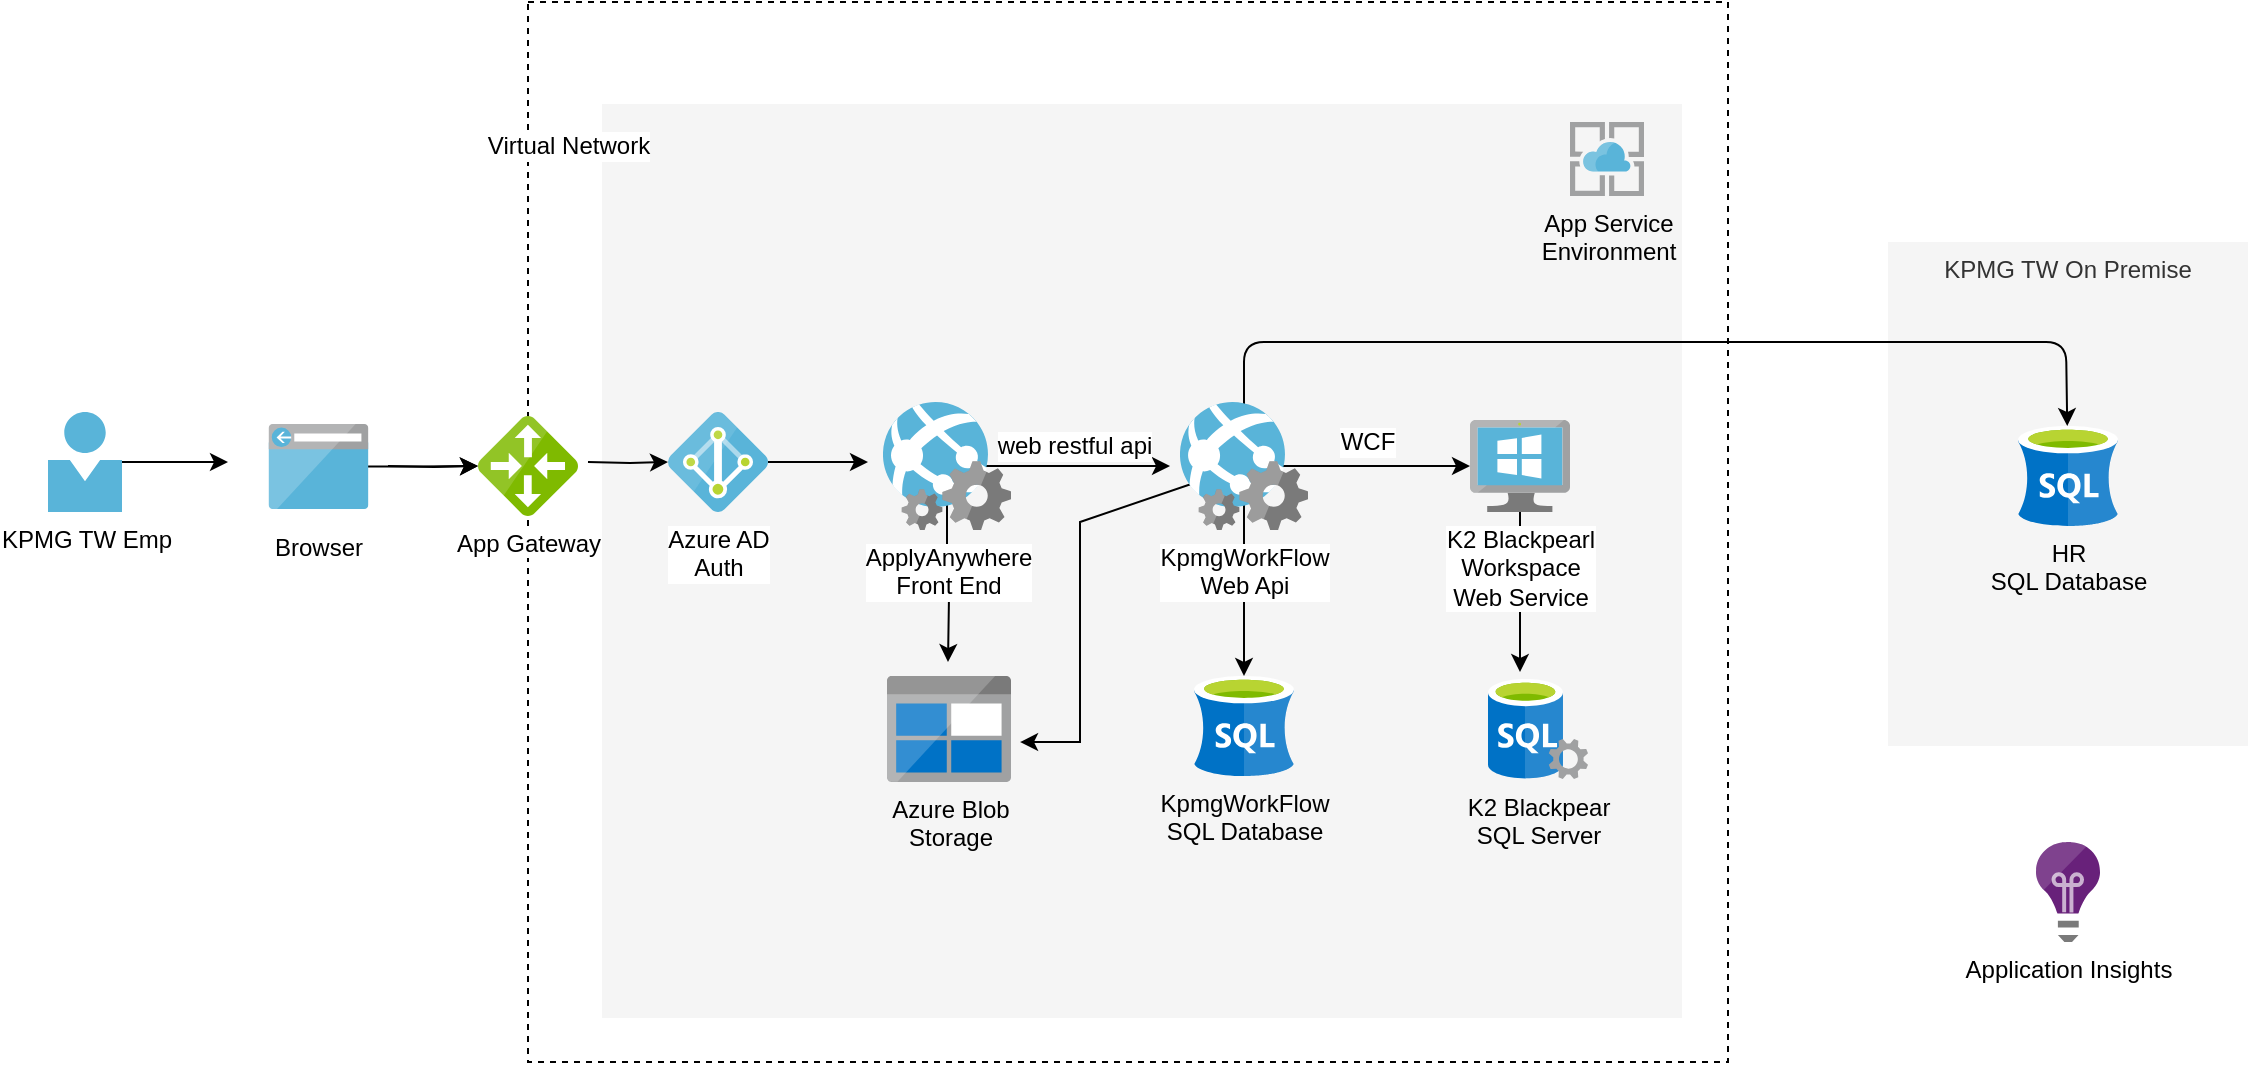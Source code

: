 <mxfile version="12.2.7" type="github" pages="2">
  <diagram id="WI9T0HZ2pTsCkuznbFz-" name="Page-1">
    <mxGraphModel dx="1391" dy="805" grid="1" gridSize="10" guides="1" tooltips="1" connect="1" arrows="1" fold="1" page="1" pageScale="1" pageWidth="1169" pageHeight="827" math="0" shadow="0">
      <root>
        <mxCell id="0"/>
        <mxCell id="1" parent="0"/>
        <mxCell id="lvaCASJLjp-fSjR-ahG0-70" value="" style="rounded=0;whiteSpace=wrap;html=1;labelBackgroundColor=#ffffff;fillColor=none;dashed=1;" vertex="1" parent="1">
          <mxGeometry x="290" y="148" width="600" height="530" as="geometry"/>
        </mxCell>
        <mxCell id="AcxdMaKK0mU5kZiv2lnr-4" value="" style="rounded=0;whiteSpace=wrap;html=1;fillColor=#f5f5f5;strokeColor=none;fontColor=#333333;verticalAlign=top;direction=south;" parent="1" vertex="1">
          <mxGeometry x="327" y="199" width="540" height="457" as="geometry"/>
        </mxCell>
        <mxCell id="lvaCASJLjp-fSjR-ahG0-18" value="" style="edgeStyle=orthogonalEdgeStyle;rounded=0;orthogonalLoop=1;jettySize=auto;html=1;entryX=-0.078;entryY=0.5;entryDx=0;entryDy=0;entryPerimeter=0;" edge="1" parent="1" source="AcxdMaKK0mU5kZiv2lnr-6" target="lvaCASJLjp-fSjR-ahG0-8">
          <mxGeometry relative="1" as="geometry">
            <mxPoint x="499.5" y="524" as="targetPoint"/>
          </mxGeometry>
        </mxCell>
        <mxCell id="lvaCASJLjp-fSjR-ahG0-37" value="" style="edgeStyle=orthogonalEdgeStyle;rounded=0;orthogonalLoop=1;jettySize=auto;html=1;" edge="1" parent="1" source="AcxdMaKK0mU5kZiv2lnr-6">
          <mxGeometry relative="1" as="geometry">
            <mxPoint x="500" y="478" as="targetPoint"/>
          </mxGeometry>
        </mxCell>
        <mxCell id="AcxdMaKK0mU5kZiv2lnr-6" value="ApplyAnywhere&lt;br&gt;Front End" style="aspect=fixed;html=1;perimeter=none;align=center;shadow=0;dashed=0;image;fontSize=12;image=img/lib/mscae/WebApp_WebJobs.svg;labelBackgroundColor=#ffffff;" parent="1" vertex="1">
          <mxGeometry x="467.5" y="348" width="64" height="64" as="geometry"/>
        </mxCell>
        <mxCell id="AcxdMaKK0mU5kZiv2lnr-9" value="Azure Blob&lt;br&gt;Storage&lt;br&gt;" style="aspect=fixed;html=1;perimeter=none;align=center;shadow=0;dashed=0;image;fontSize=12;image=img/lib/mscae/BlobBlock.svg;labelBackgroundColor=none;direction=east;" parent="1" vertex="1">
          <mxGeometry x="469.5" y="485" width="62" height="53" as="geometry"/>
        </mxCell>
        <mxCell id="lvaCASJLjp-fSjR-ahG0-72" value="" style="edgeStyle=orthogonalEdgeStyle;rounded=0;orthogonalLoop=1;jettySize=auto;html=1;" edge="1" parent="1" target="lvaCASJLjp-fSjR-ahG0-71">
          <mxGeometry relative="1" as="geometry">
            <mxPoint x="220" y="380" as="sourcePoint"/>
          </mxGeometry>
        </mxCell>
        <mxCell id="lvaCASJLjp-fSjR-ahG0-73" value="" style="edgeStyle=orthogonalEdgeStyle;rounded=0;orthogonalLoop=1;jettySize=auto;html=1;" edge="1" parent="1" source="AcxdMaKK0mU5kZiv2lnr-12" target="lvaCASJLjp-fSjR-ahG0-71">
          <mxGeometry relative="1" as="geometry"/>
        </mxCell>
        <mxCell id="AcxdMaKK0mU5kZiv2lnr-12" value="Browser" style="aspect=fixed;html=1;perimeter=none;align=center;shadow=0;dashed=0;image;fontSize=12;image=img/lib/mscae/Browser.svg;spacingTop=5;" parent="1" vertex="1">
          <mxGeometry x="160.25" y="359" width="50" height="42.5" as="geometry"/>
        </mxCell>
        <mxCell id="lvaCASJLjp-fSjR-ahG0-28" value="" style="edgeStyle=orthogonalEdgeStyle;rounded=0;orthogonalLoop=1;jettySize=auto;html=1;" edge="1" parent="1" target="lvaCASJLjp-fSjR-ahG0-21">
          <mxGeometry relative="1" as="geometry">
            <mxPoint x="320" y="378" as="sourcePoint"/>
            <mxPoint x="380" y="403" as="targetPoint"/>
          </mxGeometry>
        </mxCell>
        <mxCell id="lvaCASJLjp-fSjR-ahG0-34" value="" style="edgeStyle=orthogonalEdgeStyle;rounded=0;orthogonalLoop=1;jettySize=auto;html=1;" edge="1" parent="1" source="lvaCASJLjp-fSjR-ahG0-5">
          <mxGeometry relative="1" as="geometry">
            <mxPoint x="786" y="483" as="targetPoint"/>
          </mxGeometry>
        </mxCell>
        <mxCell id="lvaCASJLjp-fSjR-ahG0-5" value="K2 Blackpearl&lt;br&gt;Workspace&lt;br&gt;Web Service" style="aspect=fixed;html=1;points=[];align=center;image;fontSize=12;image=img/lib/mscae/VirtualMachineWindows.svg;labelBackgroundColor=#ffffff;" vertex="1" parent="1">
          <mxGeometry x="761" y="357" width="50" height="46" as="geometry"/>
        </mxCell>
        <mxCell id="lvaCASJLjp-fSjR-ahG0-14" value="" style="edgeStyle=orthogonalEdgeStyle;rounded=0;orthogonalLoop=1;jettySize=auto;html=1;" edge="1" parent="1" source="lvaCASJLjp-fSjR-ahG0-8" target="lvaCASJLjp-fSjR-ahG0-5">
          <mxGeometry relative="1" as="geometry">
            <mxPoint x="648" y="524" as="targetPoint"/>
          </mxGeometry>
        </mxCell>
        <mxCell id="lvaCASJLjp-fSjR-ahG0-32" value="" style="edgeStyle=orthogonalEdgeStyle;rounded=0;orthogonalLoop=1;jettySize=auto;html=1;" edge="1" parent="1" source="lvaCASJLjp-fSjR-ahG0-8" target="lvaCASJLjp-fSjR-ahG0-20">
          <mxGeometry relative="1" as="geometry"/>
        </mxCell>
        <mxCell id="lvaCASJLjp-fSjR-ahG0-39" value="" style="edgeStyle=orthogonalEdgeStyle;rounded=0;orthogonalLoop=1;jettySize=auto;html=1;entryX=1.073;entryY=0.623;entryDx=0;entryDy=0;entryPerimeter=0;" edge="1" parent="1" source="lvaCASJLjp-fSjR-ahG0-8" target="AcxdMaKK0mU5kZiv2lnr-9">
          <mxGeometry relative="1" as="geometry">
            <mxPoint x="648" y="236" as="targetPoint"/>
            <Array as="points">
              <mxPoint x="566" y="408"/>
              <mxPoint x="566" y="518"/>
            </Array>
          </mxGeometry>
        </mxCell>
        <mxCell id="lvaCASJLjp-fSjR-ahG0-19" value="K2 Blackpear&lt;br&gt;SQL Server" style="aspect=fixed;html=1;points=[];align=center;image;fontSize=12;image=img/lib/mscae/SQL_Servers.svg;labelBackgroundColor=none;" vertex="1" parent="1">
          <mxGeometry x="770" y="486.5" width="50" height="50" as="geometry"/>
        </mxCell>
        <mxCell id="lvaCASJLjp-fSjR-ahG0-20" value="KpmgWorkFlow&lt;br&gt;SQL Database" style="aspect=fixed;html=1;points=[];align=center;image;fontSize=12;image=img/lib/mscae/dep/SQL_Server_Stretch_DB.svg;labelBackgroundColor=none;" vertex="1" parent="1">
          <mxGeometry x="623" y="485" width="50" height="50" as="geometry"/>
        </mxCell>
        <mxCell id="lvaCASJLjp-fSjR-ahG0-52" value="" style="edgeStyle=orthogonalEdgeStyle;rounded=0;orthogonalLoop=1;jettySize=auto;html=1;" edge="1" parent="1" source="lvaCASJLjp-fSjR-ahG0-21">
          <mxGeometry relative="1" as="geometry">
            <mxPoint x="460" y="378" as="targetPoint"/>
          </mxGeometry>
        </mxCell>
        <mxCell id="lvaCASJLjp-fSjR-ahG0-21" value="Azure AD&lt;br&gt;Auth" style="aspect=fixed;html=1;points=[];align=center;image;fontSize=12;image=img/lib/mscae/Active_Directory.svg;labelBackgroundColor=#ffffff;" vertex="1" parent="1">
          <mxGeometry x="360" y="353" width="50" height="50" as="geometry"/>
        </mxCell>
        <mxCell id="lvaCASJLjp-fSjR-ahG0-45" value="" style="edgeStyle=orthogonalEdgeStyle;rounded=0;orthogonalLoop=1;jettySize=auto;html=1;" edge="1" parent="1" source="lvaCASJLjp-fSjR-ahG0-22">
          <mxGeometry relative="1" as="geometry">
            <mxPoint x="140" y="378" as="targetPoint"/>
          </mxGeometry>
        </mxCell>
        <mxCell id="lvaCASJLjp-fSjR-ahG0-22" value="KPMG TW Emp" style="aspect=fixed;html=1;points=[];align=center;image;fontSize=12;image=img/lib/mscae/Person.svg;labelBackgroundColor=none;" vertex="1" parent="1">
          <mxGeometry x="50" y="353" width="37" height="50" as="geometry"/>
        </mxCell>
        <mxCell id="lvaCASJLjp-fSjR-ahG0-24" value="App Service&lt;br&gt;Environment" style="aspect=fixed;html=1;points=[];align=center;image;fontSize=12;image=img/lib/mscae/App_Service.svg;labelBackgroundColor=none;" vertex="1" parent="1">
          <mxGeometry x="811" y="208" width="37" height="37" as="geometry"/>
        </mxCell>
        <mxCell id="lvaCASJLjp-fSjR-ahG0-40" value="KPMG TW On Premise" style="rounded=0;whiteSpace=wrap;html=1;fillColor=#f5f5f5;strokeColor=none;fontColor=#333333;verticalAlign=top;direction=south;" vertex="1" parent="1">
          <mxGeometry x="970" y="268" width="180" height="252" as="geometry"/>
        </mxCell>
        <mxCell id="lvaCASJLjp-fSjR-ahG0-57" value="WCF" style="text;html=1;strokeColor=none;fillColor=none;align=center;verticalAlign=middle;whiteSpace=wrap;rounded=0;labelBackgroundColor=#ffffff;" vertex="1" parent="1">
          <mxGeometry x="690" y="358" width="40" height="20" as="geometry"/>
        </mxCell>
        <mxCell id="lvaCASJLjp-fSjR-ahG0-58" value="web restful api" style="text;html=1;strokeColor=none;fillColor=none;align=center;verticalAlign=middle;whiteSpace=wrap;rounded=0;labelBackgroundColor=#ffffff;" vertex="1" parent="1">
          <mxGeometry x="518" y="360" width="91" height="20" as="geometry"/>
        </mxCell>
        <mxCell id="lvaCASJLjp-fSjR-ahG0-71" value="App Gateway" style="aspect=fixed;html=1;points=[];align=center;image;fontSize=12;image=img/lib/mscae/Local_Network_Gateways.svg;dashed=1;labelBackgroundColor=#ffffff;fillColor=none;" vertex="1" parent="1">
          <mxGeometry x="265" y="355" width="50" height="50" as="geometry"/>
        </mxCell>
        <mxCell id="lvaCASJLjp-fSjR-ahG0-74" value="Virtual Network" style="text;html=1;strokeColor=none;fillColor=none;align=center;verticalAlign=middle;whiteSpace=wrap;rounded=0;dashed=1;labelBackgroundColor=#ffffff;" vertex="1" parent="1">
          <mxGeometry x="263.5" y="210" width="93" height="20" as="geometry"/>
        </mxCell>
        <mxCell id="lvaCASJLjp-fSjR-ahG0-81" value="HR&lt;br&gt;SQL Database" style="aspect=fixed;html=1;points=[];align=center;image;fontSize=12;image=img/lib/mscae/dep/SQL_Server_Stretch_DB.svg;labelBackgroundColor=none;" vertex="1" parent="1">
          <mxGeometry x="1035" y="360" width="50" height="50" as="geometry"/>
        </mxCell>
        <mxCell id="lvaCASJLjp-fSjR-ahG0-85" value="" style="endArrow=classic;html=1;" edge="1" parent="1" source="lvaCASJLjp-fSjR-ahG0-8" target="lvaCASJLjp-fSjR-ahG0-81">
          <mxGeometry width="50" height="50" relative="1" as="geometry">
            <mxPoint x="30" y="748" as="sourcePoint"/>
            <mxPoint x="80" y="698" as="targetPoint"/>
            <Array as="points">
              <mxPoint x="648" y="318"/>
              <mxPoint x="1059" y="318"/>
            </Array>
          </mxGeometry>
        </mxCell>
        <mxCell id="lvaCASJLjp-fSjR-ahG0-8" value="KpmgWorkFlow&lt;br&gt;Web Api" style="aspect=fixed;html=1;perimeter=none;align=center;shadow=0;dashed=0;image;fontSize=12;image=img/lib/mscae/WebApp_WebJobs.svg;labelBackgroundColor=#ffffff;" vertex="1" parent="1">
          <mxGeometry x="616" y="348" width="64" height="64" as="geometry"/>
        </mxCell>
        <mxCell id="5PH30aPsPjQZAiX1bgCx-1" value="Application Insights" style="aspect=fixed;html=1;points=[];align=center;image;fontSize=12;image=img/lib/mscae/Application_Insights.svg;dashed=1;labelBackgroundColor=#ffffff;fillColor=none;" vertex="1" parent="1">
          <mxGeometry x="1044" y="568" width="32" height="50" as="geometry"/>
        </mxCell>
      </root>
    </mxGraphModel>
  </diagram>
  <diagram id="HytrqFQPtinqaR7rAQq8" name="Page-2">
    <mxGraphModel dx="1391" dy="805" grid="1" gridSize="10" guides="1" tooltips="1" connect="1" arrows="1" fold="1" page="1" pageScale="1" pageWidth="850" pageHeight="1100" math="0" shadow="0">
      <root>
        <mxCell id="L5A2PCmOKvRyw3RFonAS-0"/>
        <mxCell id="L5A2PCmOKvRyw3RFonAS-1" parent="L5A2PCmOKvRyw3RFonAS-0"/>
        <mxCell id="xvHnMex4xPKi_8IZawSf-0" value="" style="rounded=0;whiteSpace=wrap;html=1;labelBackgroundColor=#ffffff;fillColor=none;dashed=1;" vertex="1" parent="L5A2PCmOKvRyw3RFonAS-1">
          <mxGeometry x="290" y="250" width="600" height="530" as="geometry"/>
        </mxCell>
        <mxCell id="xvHnMex4xPKi_8IZawSf-1" value="" style="rounded=0;whiteSpace=wrap;html=1;fillColor=#f5f5f5;strokeColor=none;fontColor=#333333;verticalAlign=top;direction=south;" vertex="1" parent="L5A2PCmOKvRyw3RFonAS-1">
          <mxGeometry x="327" y="301" width="540" height="457" as="geometry"/>
        </mxCell>
        <mxCell id="xvHnMex4xPKi_8IZawSf-2" value="Preview&lt;br&gt;Monitoring&lt;br&gt;" style="aspect=fixed;html=1;perimeter=none;align=center;shadow=0;dashed=0;image;fontSize=12;image=img/lib/mscae/TaskVM.svg;" vertex="1" parent="L5A2PCmOKvRyw3RFonAS-1">
          <mxGeometry x="340" y="20" width="63" height="60" as="geometry"/>
        </mxCell>
        <mxCell id="xvHnMex4xPKi_8IZawSf-3" value="" style="edgeStyle=orthogonalEdgeStyle;rounded=0;orthogonalLoop=1;jettySize=auto;html=1;entryX=-0.078;entryY=0.5;entryDx=0;entryDy=0;entryPerimeter=0;" edge="1" parent="L5A2PCmOKvRyw3RFonAS-1" source="xvHnMex4xPKi_8IZawSf-5" target="xvHnMex4xPKi_8IZawSf-35">
          <mxGeometry relative="1" as="geometry">
            <mxPoint x="499.5" y="626" as="targetPoint"/>
          </mxGeometry>
        </mxCell>
        <mxCell id="xvHnMex4xPKi_8IZawSf-4" value="" style="edgeStyle=orthogonalEdgeStyle;rounded=0;orthogonalLoop=1;jettySize=auto;html=1;" edge="1" parent="L5A2PCmOKvRyw3RFonAS-1" source="xvHnMex4xPKi_8IZawSf-5">
          <mxGeometry relative="1" as="geometry">
            <mxPoint x="500" y="580" as="targetPoint"/>
          </mxGeometry>
        </mxCell>
        <mxCell id="xvHnMex4xPKi_8IZawSf-5" value="ApplyAnywhere&lt;br&gt;Front End" style="aspect=fixed;html=1;perimeter=none;align=center;shadow=0;dashed=0;image;fontSize=12;image=img/lib/mscae/WebApp_WebJobs.svg;labelBackgroundColor=#ffffff;" vertex="1" parent="L5A2PCmOKvRyw3RFonAS-1">
          <mxGeometry x="467.5" y="450" width="64" height="64" as="geometry"/>
        </mxCell>
        <mxCell id="xvHnMex4xPKi_8IZawSf-6" value="Azure Blob&lt;br&gt;Storage&lt;br&gt;" style="aspect=fixed;html=1;perimeter=none;align=center;shadow=0;dashed=0;image;fontSize=12;image=img/lib/mscae/BlobBlock.svg;labelBackgroundColor=none;direction=east;" vertex="1" parent="L5A2PCmOKvRyw3RFonAS-1">
          <mxGeometry x="469.5" y="587" width="62" height="53" as="geometry"/>
        </mxCell>
        <mxCell id="xvHnMex4xPKi_8IZawSf-7" value="Multi-Protocol&lt;br&gt;Dynamic &lt;br&gt;Packaging/&lt;br&gt;Multi-DRM&lt;br&gt;" style="aspect=fixed;html=1;perimeter=none;align=center;shadow=0;dashed=0;image;fontSize=12;image=img/lib/mscae/VPN_Gateway.svg;" vertex="1" parent="L5A2PCmOKvRyw3RFonAS-1">
          <mxGeometry x="478" y="10" width="45" height="50" as="geometry"/>
        </mxCell>
        <mxCell id="xvHnMex4xPKi_8IZawSf-8" value="Azure CDN" style="aspect=fixed;html=1;perimeter=none;align=center;shadow=0;dashed=0;image;fontSize=12;image=img/lib/mscae/Content_Delivery_Network.svg;" vertex="1" parent="L5A2PCmOKvRyw3RFonAS-1">
          <mxGeometry x="150" y="46.5" width="96" height="44" as="geometry"/>
        </mxCell>
        <mxCell id="xvHnMex4xPKi_8IZawSf-9" value="" style="edgeStyle=orthogonalEdgeStyle;rounded=0;orthogonalLoop=1;jettySize=auto;html=1;" edge="1" parent="L5A2PCmOKvRyw3RFonAS-1" target="xvHnMex4xPKi_8IZawSf-31">
          <mxGeometry relative="1" as="geometry">
            <mxPoint x="220" y="482" as="sourcePoint"/>
          </mxGeometry>
        </mxCell>
        <mxCell id="xvHnMex4xPKi_8IZawSf-10" value="" style="edgeStyle=orthogonalEdgeStyle;rounded=0;orthogonalLoop=1;jettySize=auto;html=1;" edge="1" parent="L5A2PCmOKvRyw3RFonAS-1" source="xvHnMex4xPKi_8IZawSf-11" target="xvHnMex4xPKi_8IZawSf-31">
          <mxGeometry relative="1" as="geometry"/>
        </mxCell>
        <mxCell id="xvHnMex4xPKi_8IZawSf-11" value="Browser" style="aspect=fixed;html=1;perimeter=none;align=center;shadow=0;dashed=0;image;fontSize=12;image=img/lib/mscae/Browser.svg;spacingTop=5;" vertex="1" parent="L5A2PCmOKvRyw3RFonAS-1">
          <mxGeometry x="160.25" y="461" width="50" height="42.5" as="geometry"/>
        </mxCell>
        <mxCell id="xvHnMex4xPKi_8IZawSf-12" value="" style="edgeStyle=orthogonalEdgeStyle;rounded=0;orthogonalLoop=1;jettySize=auto;html=1;" edge="1" parent="L5A2PCmOKvRyw3RFonAS-1" target="xvHnMex4xPKi_8IZawSf-24">
          <mxGeometry relative="1" as="geometry">
            <mxPoint x="320" y="480" as="sourcePoint"/>
            <mxPoint x="380" y="505" as="targetPoint"/>
          </mxGeometry>
        </mxCell>
        <mxCell id="xvHnMex4xPKi_8IZawSf-13" value="Cloud DRM&lt;br&gt;License / Key&lt;br&gt;Delivery Service&lt;br&gt;" style="aspect=fixed;html=1;perimeter=none;align=center;shadow=0;dashed=0;image;fontSize=12;image=img/lib/mscae/KeyVault.svg;spacingTop=3;" vertex="1" parent="L5A2PCmOKvRyw3RFonAS-1">
          <mxGeometry x="609" y="10" width="45" height="50" as="geometry"/>
        </mxCell>
        <mxCell id="xvHnMex4xPKi_8IZawSf-19" value="" style="edgeStyle=orthogonalEdgeStyle;rounded=0;orthogonalLoop=1;jettySize=auto;html=1;" edge="1" parent="L5A2PCmOKvRyw3RFonAS-1" source="xvHnMex4xPKi_8IZawSf-35" target="xvHnMex4xPKi_8IZawSf-22">
          <mxGeometry relative="1" as="geometry"/>
        </mxCell>
        <mxCell id="xvHnMex4xPKi_8IZawSf-20" value="" style="edgeStyle=orthogonalEdgeStyle;rounded=0;orthogonalLoop=1;jettySize=auto;html=1;entryX=1.073;entryY=0.623;entryDx=0;entryDy=0;entryPerimeter=0;" edge="1" parent="L5A2PCmOKvRyw3RFonAS-1" source="xvHnMex4xPKi_8IZawSf-35" target="xvHnMex4xPKi_8IZawSf-6">
          <mxGeometry relative="1" as="geometry">
            <mxPoint x="648" y="338" as="targetPoint"/>
            <Array as="points">
              <mxPoint x="566" y="510"/>
              <mxPoint x="566" y="620"/>
            </Array>
          </mxGeometry>
        </mxCell>
        <mxCell id="xvHnMex4xPKi_8IZawSf-22" value="KpmgWorkFlow&lt;br&gt;SQL Database" style="aspect=fixed;html=1;points=[];align=center;image;fontSize=12;image=img/lib/mscae/dep/SQL_Server_Stretch_DB.svg;labelBackgroundColor=none;" vertex="1" parent="L5A2PCmOKvRyw3RFonAS-1">
          <mxGeometry x="623" y="587" width="50" height="50" as="geometry"/>
        </mxCell>
        <mxCell id="xvHnMex4xPKi_8IZawSf-23" value="" style="edgeStyle=orthogonalEdgeStyle;rounded=0;orthogonalLoop=1;jettySize=auto;html=1;" edge="1" parent="L5A2PCmOKvRyw3RFonAS-1" source="xvHnMex4xPKi_8IZawSf-24">
          <mxGeometry relative="1" as="geometry">
            <mxPoint x="460" y="480" as="targetPoint"/>
          </mxGeometry>
        </mxCell>
        <mxCell id="xvHnMex4xPKi_8IZawSf-24" value="Azure AD&lt;br&gt;Auth" style="aspect=fixed;html=1;points=[];align=center;image;fontSize=12;image=img/lib/mscae/Active_Directory.svg;labelBackgroundColor=#ffffff;" vertex="1" parent="L5A2PCmOKvRyw3RFonAS-1">
          <mxGeometry x="360" y="455" width="50" height="50" as="geometry"/>
        </mxCell>
        <mxCell id="xvHnMex4xPKi_8IZawSf-25" value="" style="edgeStyle=orthogonalEdgeStyle;rounded=0;orthogonalLoop=1;jettySize=auto;html=1;" edge="1" parent="L5A2PCmOKvRyw3RFonAS-1" source="xvHnMex4xPKi_8IZawSf-26">
          <mxGeometry relative="1" as="geometry">
            <mxPoint x="140" y="480" as="targetPoint"/>
          </mxGeometry>
        </mxCell>
        <mxCell id="xvHnMex4xPKi_8IZawSf-26" value="KPMG TW Customer" style="aspect=fixed;html=1;points=[];align=center;image;fontSize=12;image=img/lib/mscae/Person.svg;labelBackgroundColor=none;" vertex="1" parent="L5A2PCmOKvRyw3RFonAS-1">
          <mxGeometry x="50" y="455" width="37" height="50" as="geometry"/>
        </mxCell>
        <mxCell id="xvHnMex4xPKi_8IZawSf-27" value="App Service&lt;br&gt;Environment" style="aspect=fixed;html=1;points=[];align=center;image;fontSize=12;image=img/lib/mscae/App_Service.svg;labelBackgroundColor=none;" vertex="1" parent="L5A2PCmOKvRyw3RFonAS-1">
          <mxGeometry x="811" y="310" width="37" height="37" as="geometry"/>
        </mxCell>
        <mxCell id="xvHnMex4xPKi_8IZawSf-28" value="KPMG TW On Premise" style="rounded=0;whiteSpace=wrap;html=1;fillColor=#f5f5f5;strokeColor=none;fontColor=#333333;verticalAlign=top;direction=south;" vertex="1" parent="L5A2PCmOKvRyw3RFonAS-1">
          <mxGeometry x="970" y="370" width="380" height="252" as="geometry"/>
        </mxCell>
        <mxCell id="xvHnMex4xPKi_8IZawSf-30" value="web restful api" style="text;html=1;strokeColor=none;fillColor=none;align=center;verticalAlign=middle;whiteSpace=wrap;rounded=0;labelBackgroundColor=#ffffff;" vertex="1" parent="L5A2PCmOKvRyw3RFonAS-1">
          <mxGeometry x="518" y="462" width="91" height="20" as="geometry"/>
        </mxCell>
        <mxCell id="xvHnMex4xPKi_8IZawSf-31" value="App Gateway" style="aspect=fixed;html=1;points=[];align=center;image;fontSize=12;image=img/lib/mscae/Local_Network_Gateways.svg;dashed=1;labelBackgroundColor=#ffffff;fillColor=none;" vertex="1" parent="L5A2PCmOKvRyw3RFonAS-1">
          <mxGeometry x="265" y="457" width="50" height="50" as="geometry"/>
        </mxCell>
        <mxCell id="xvHnMex4xPKi_8IZawSf-32" value="Virtual Network" style="text;html=1;strokeColor=none;fillColor=none;align=center;verticalAlign=middle;whiteSpace=wrap;rounded=0;dashed=1;labelBackgroundColor=#ffffff;" vertex="1" parent="L5A2PCmOKvRyw3RFonAS-1">
          <mxGeometry x="293.5" y="240" width="93" height="20" as="geometry"/>
        </mxCell>
        <mxCell id="xvHnMex4xPKi_8IZawSf-33" value="HR&lt;br&gt;SQL Database" style="aspect=fixed;html=1;points=[];align=center;image;fontSize=12;image=img/lib/mscae/dep/SQL_Server_Stretch_DB.svg;labelBackgroundColor=none;" vertex="1" parent="L5A2PCmOKvRyw3RFonAS-1">
          <mxGeometry x="1035" y="462" width="50" height="50" as="geometry"/>
        </mxCell>
        <mxCell id="xvHnMex4xPKi_8IZawSf-34" value="" style="endArrow=classic;html=1;" edge="1" parent="L5A2PCmOKvRyw3RFonAS-1" source="xvHnMex4xPKi_8IZawSf-35" target="xvHnMex4xPKi_8IZawSf-33">
          <mxGeometry width="50" height="50" relative="1" as="geometry">
            <mxPoint x="30" y="850" as="sourcePoint"/>
            <mxPoint x="80" y="800" as="targetPoint"/>
            <Array as="points">
              <mxPoint x="648" y="420"/>
              <mxPoint x="1059" y="420"/>
            </Array>
          </mxGeometry>
        </mxCell>
        <mxCell id="xvHnMex4xPKi_8IZawSf-35" value="KpmgWorkFlow&lt;br&gt;Web Api" style="aspect=fixed;html=1;perimeter=none;align=center;shadow=0;dashed=0;image;fontSize=12;image=img/lib/mscae/WebApp_WebJobs.svg;labelBackgroundColor=#ffffff;" vertex="1" parent="L5A2PCmOKvRyw3RFonAS-1">
          <mxGeometry x="616" y="450" width="64" height="64" as="geometry"/>
        </mxCell>
      </root>
    </mxGraphModel>
  </diagram>
</mxfile>
